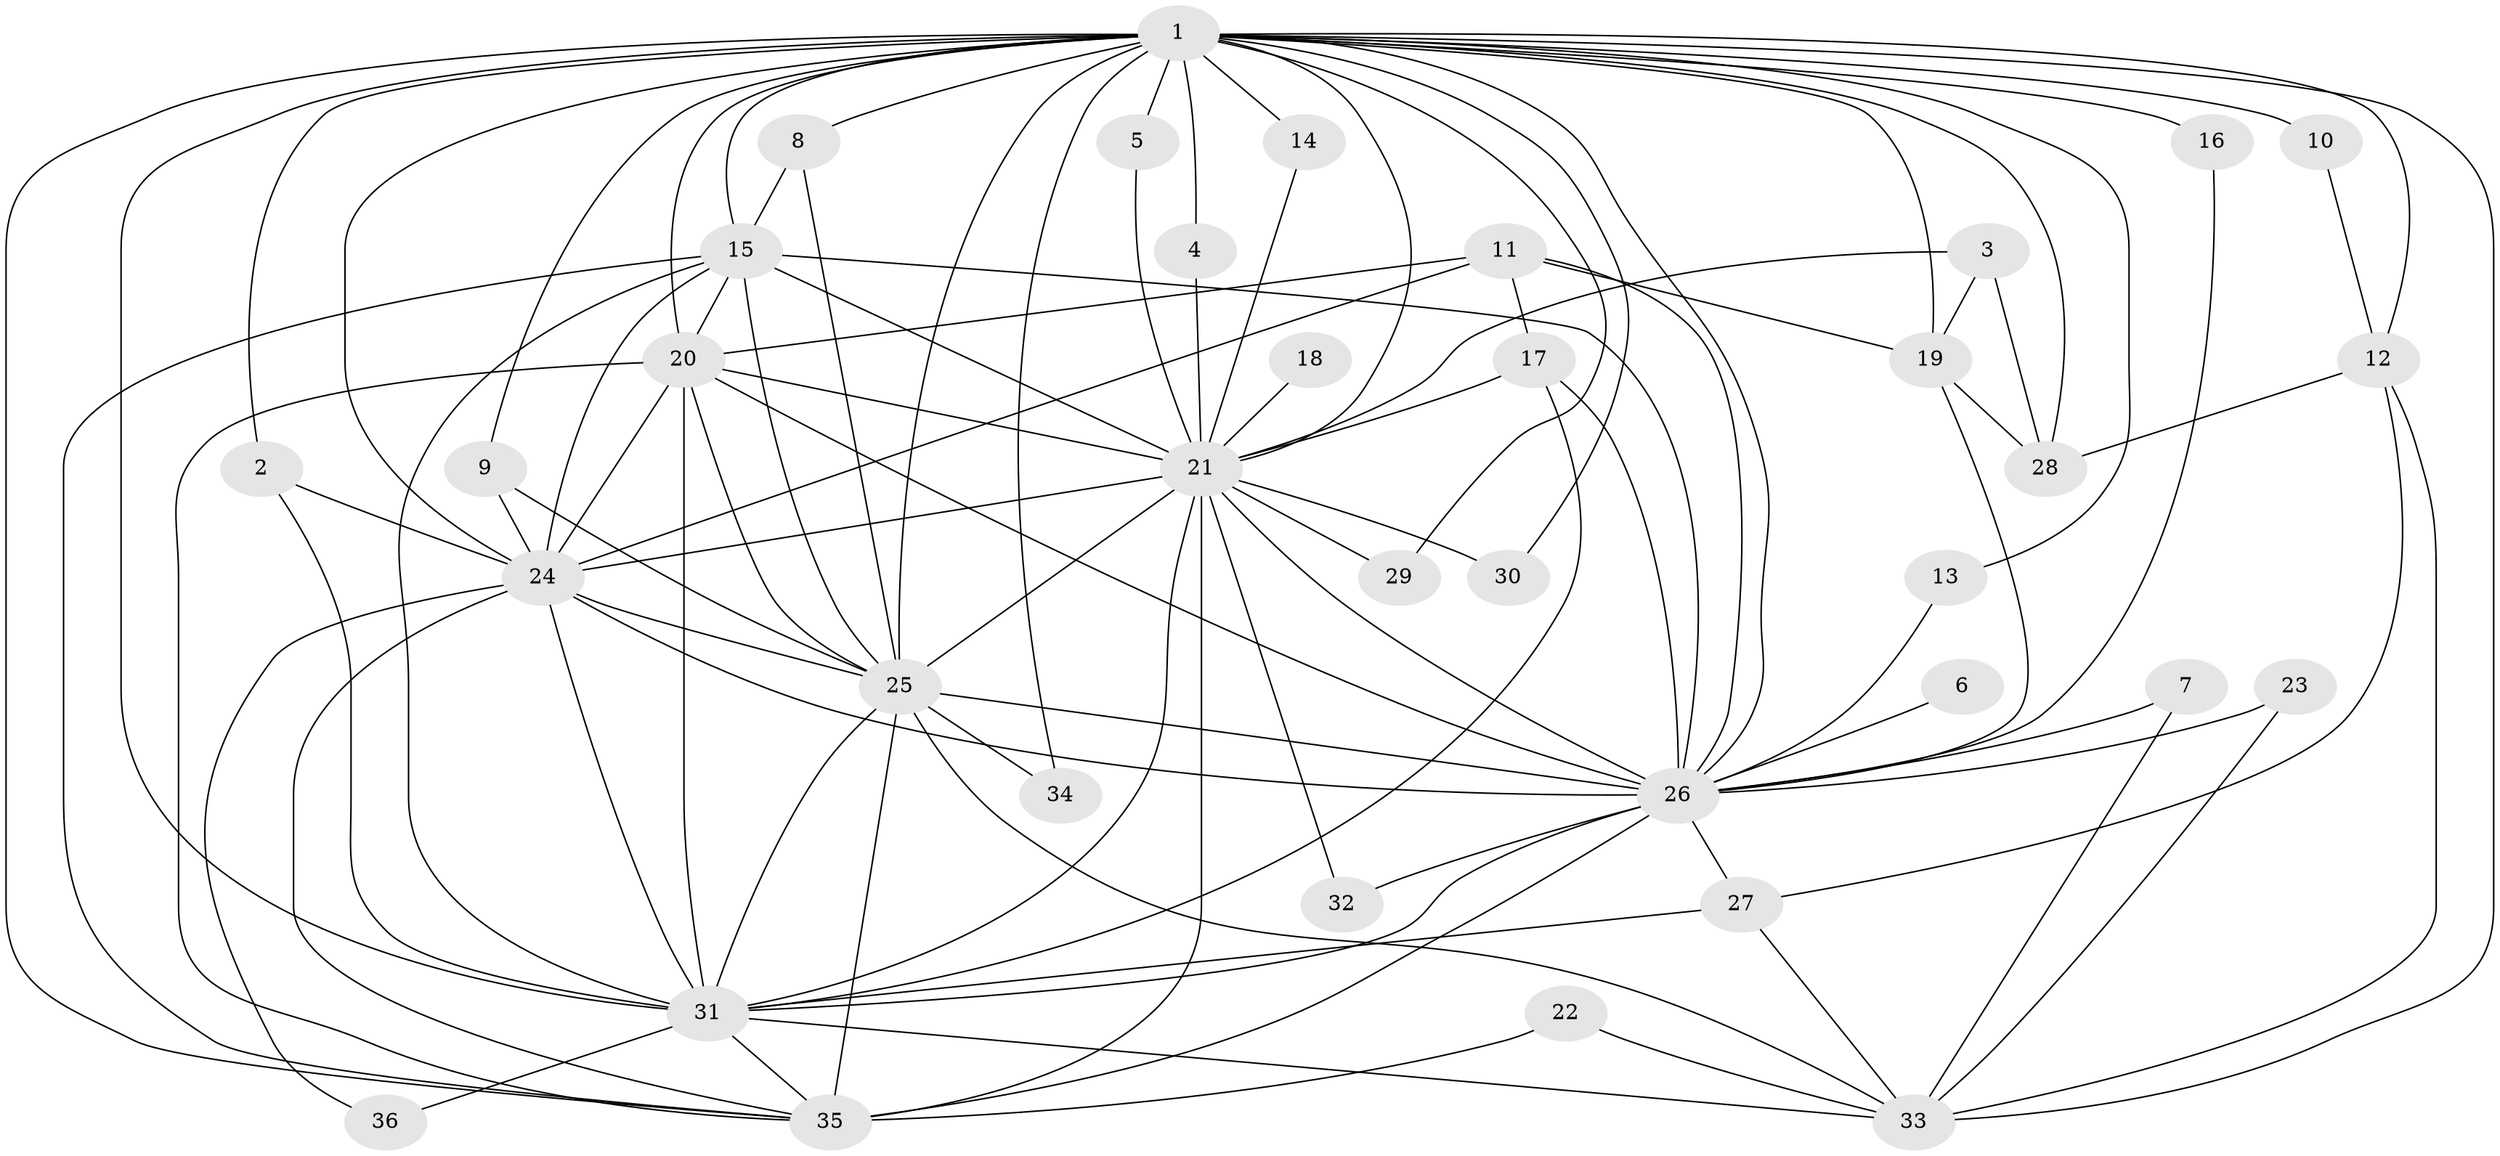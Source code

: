 // original degree distribution, {23: 0.028169014084507043, 18: 0.014084507042253521, 12: 0.014084507042253521, 14: 0.014084507042253521, 17: 0.028169014084507043, 16: 0.014084507042253521, 11: 0.014084507042253521, 27: 0.014084507042253521, 7: 0.028169014084507043, 3: 0.19718309859154928, 2: 0.5774647887323944, 4: 0.04225352112676056, 6: 0.014084507042253521}
// Generated by graph-tools (version 1.1) at 2025/25/03/09/25 03:25:42]
// undirected, 36 vertices, 100 edges
graph export_dot {
graph [start="1"]
  node [color=gray90,style=filled];
  1;
  2;
  3;
  4;
  5;
  6;
  7;
  8;
  9;
  10;
  11;
  12;
  13;
  14;
  15;
  16;
  17;
  18;
  19;
  20;
  21;
  22;
  23;
  24;
  25;
  26;
  27;
  28;
  29;
  30;
  31;
  32;
  33;
  34;
  35;
  36;
  1 -- 2 [weight=1.0];
  1 -- 4 [weight=1.0];
  1 -- 5 [weight=1.0];
  1 -- 8 [weight=1.0];
  1 -- 9 [weight=1.0];
  1 -- 10 [weight=1.0];
  1 -- 12 [weight=1.0];
  1 -- 13 [weight=1.0];
  1 -- 14 [weight=1.0];
  1 -- 15 [weight=2.0];
  1 -- 16 [weight=1.0];
  1 -- 19 [weight=3.0];
  1 -- 20 [weight=2.0];
  1 -- 21 [weight=3.0];
  1 -- 24 [weight=2.0];
  1 -- 25 [weight=3.0];
  1 -- 26 [weight=2.0];
  1 -- 28 [weight=2.0];
  1 -- 29 [weight=1.0];
  1 -- 30 [weight=1.0];
  1 -- 31 [weight=2.0];
  1 -- 33 [weight=1.0];
  1 -- 34 [weight=1.0];
  1 -- 35 [weight=3.0];
  2 -- 24 [weight=1.0];
  2 -- 31 [weight=1.0];
  3 -- 19 [weight=1.0];
  3 -- 21 [weight=1.0];
  3 -- 28 [weight=1.0];
  4 -- 21 [weight=1.0];
  5 -- 21 [weight=1.0];
  6 -- 26 [weight=1.0];
  7 -- 26 [weight=1.0];
  7 -- 33 [weight=1.0];
  8 -- 15 [weight=1.0];
  8 -- 25 [weight=1.0];
  9 -- 24 [weight=1.0];
  9 -- 25 [weight=1.0];
  10 -- 12 [weight=1.0];
  11 -- 17 [weight=1.0];
  11 -- 19 [weight=1.0];
  11 -- 20 [weight=1.0];
  11 -- 24 [weight=2.0];
  11 -- 26 [weight=1.0];
  12 -- 27 [weight=1.0];
  12 -- 28 [weight=1.0];
  12 -- 33 [weight=1.0];
  13 -- 26 [weight=1.0];
  14 -- 21 [weight=1.0];
  15 -- 20 [weight=1.0];
  15 -- 21 [weight=4.0];
  15 -- 24 [weight=1.0];
  15 -- 25 [weight=1.0];
  15 -- 26 [weight=1.0];
  15 -- 31 [weight=1.0];
  15 -- 35 [weight=1.0];
  16 -- 26 [weight=1.0];
  17 -- 21 [weight=1.0];
  17 -- 26 [weight=1.0];
  17 -- 31 [weight=1.0];
  18 -- 21 [weight=1.0];
  19 -- 26 [weight=1.0];
  19 -- 28 [weight=1.0];
  20 -- 21 [weight=1.0];
  20 -- 24 [weight=1.0];
  20 -- 25 [weight=1.0];
  20 -- 26 [weight=1.0];
  20 -- 31 [weight=2.0];
  20 -- 35 [weight=1.0];
  21 -- 24 [weight=1.0];
  21 -- 25 [weight=1.0];
  21 -- 26 [weight=2.0];
  21 -- 29 [weight=1.0];
  21 -- 30 [weight=1.0];
  21 -- 31 [weight=3.0];
  21 -- 32 [weight=1.0];
  21 -- 35 [weight=2.0];
  22 -- 33 [weight=1.0];
  22 -- 35 [weight=1.0];
  23 -- 26 [weight=1.0];
  23 -- 33 [weight=1.0];
  24 -- 25 [weight=1.0];
  24 -- 26 [weight=1.0];
  24 -- 31 [weight=2.0];
  24 -- 35 [weight=1.0];
  24 -- 36 [weight=1.0];
  25 -- 26 [weight=2.0];
  25 -- 31 [weight=1.0];
  25 -- 33 [weight=1.0];
  25 -- 34 [weight=1.0];
  25 -- 35 [weight=2.0];
  26 -- 27 [weight=1.0];
  26 -- 31 [weight=1.0];
  26 -- 32 [weight=1.0];
  26 -- 35 [weight=2.0];
  27 -- 31 [weight=1.0];
  27 -- 33 [weight=1.0];
  31 -- 33 [weight=1.0];
  31 -- 35 [weight=1.0];
  31 -- 36 [weight=1.0];
}
